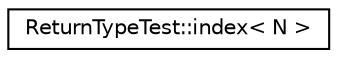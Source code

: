 digraph "Graphical Class Hierarchy"
{
  edge [fontname="Helvetica",fontsize="10",labelfontname="Helvetica",labelfontsize="10"];
  node [fontname="Helvetica",fontsize="10",shape=record];
  rankdir="LR";
  Node0 [label="ReturnTypeTest::index\< N \>",height=0.2,width=0.4,color="black", fillcolor="white", style="filled",URL="$struct_return_type_test_1_1index.html"];
}
